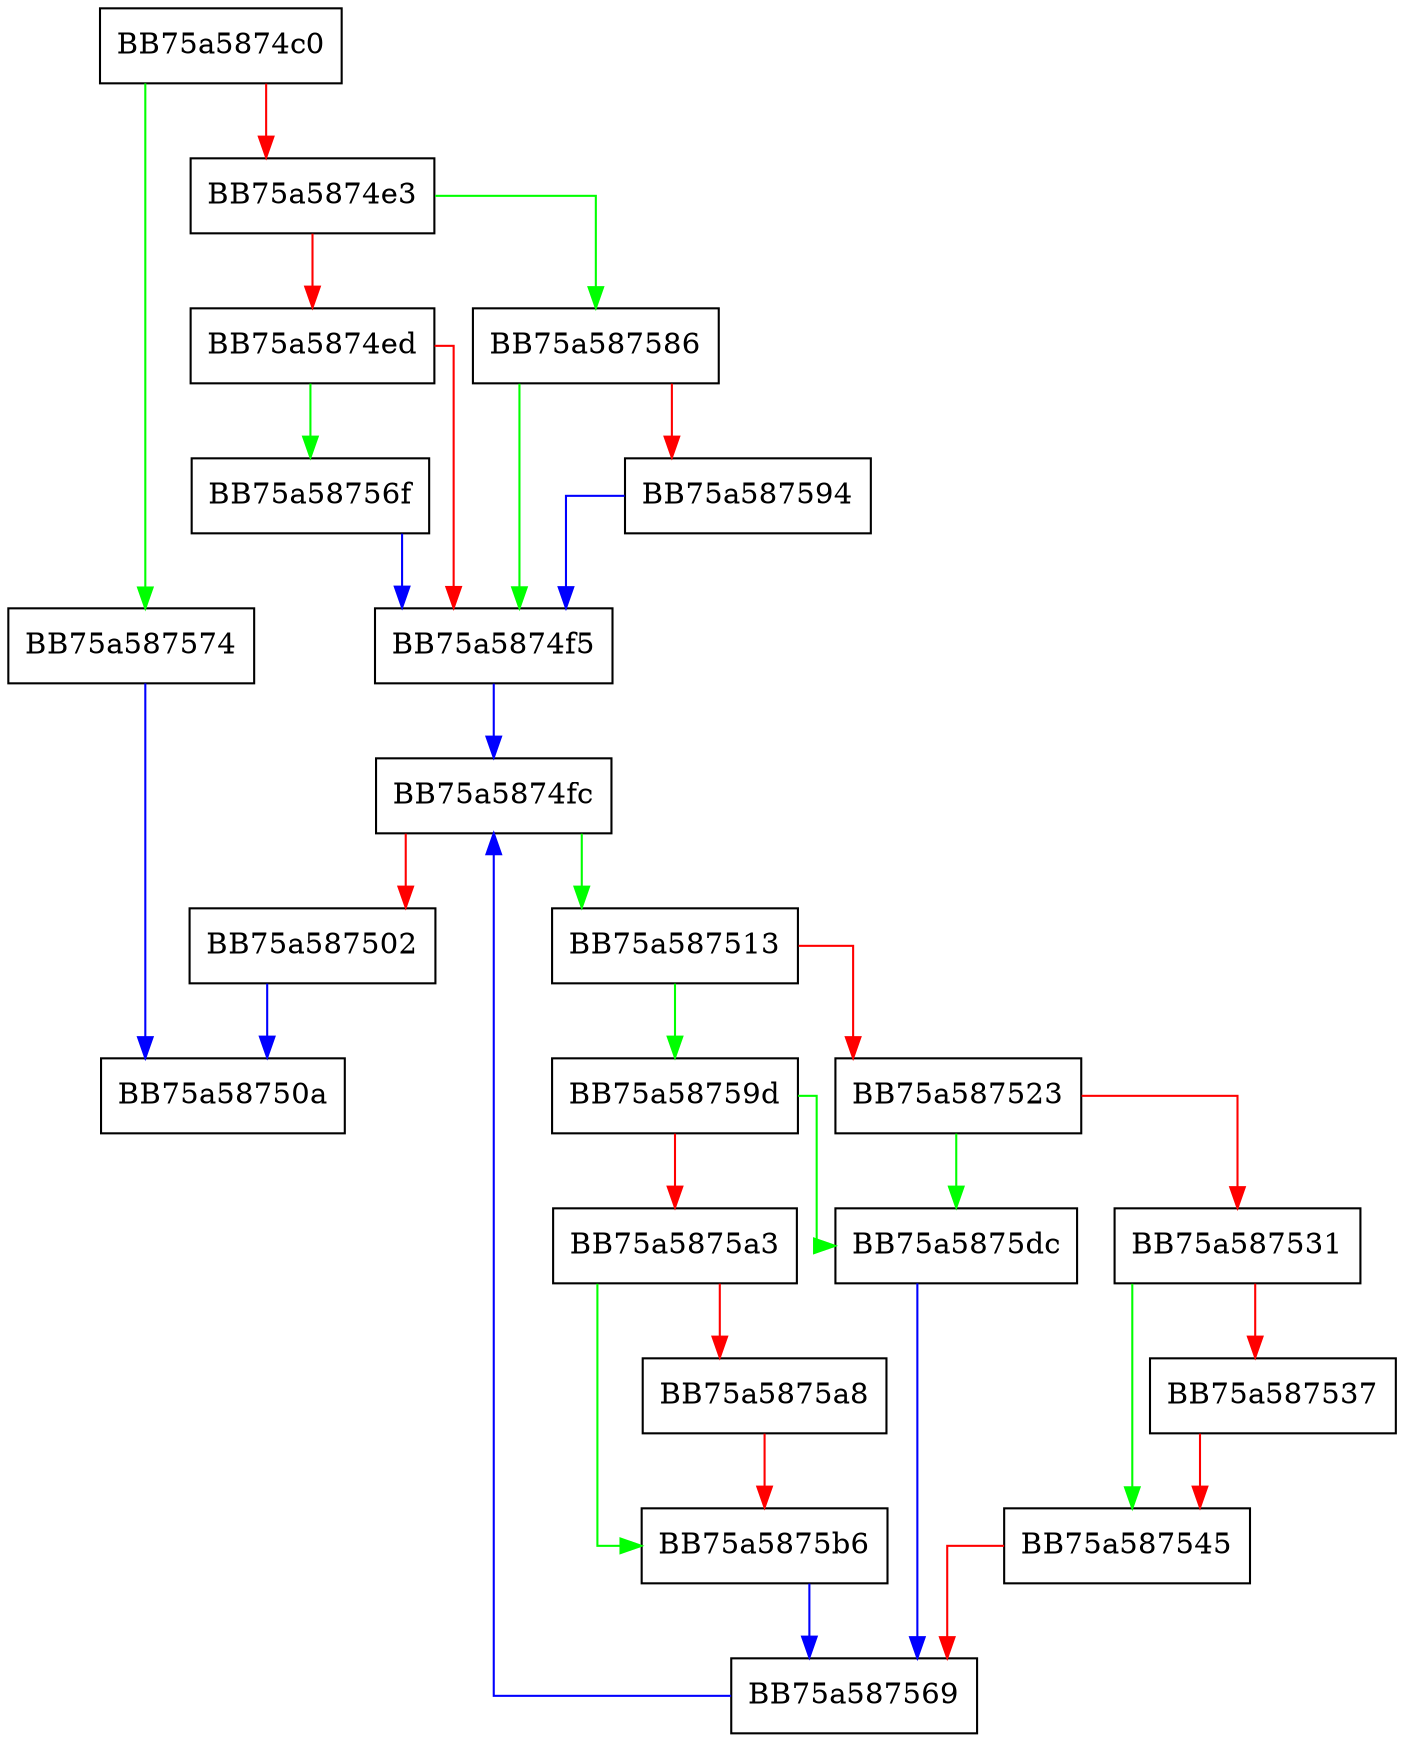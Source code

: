 digraph _Insert_node {
  node [shape="box"];
  graph [splines=ortho];
  BB75a5874c0 -> BB75a587574 [color="green"];
  BB75a5874c0 -> BB75a5874e3 [color="red"];
  BB75a5874e3 -> BB75a587586 [color="green"];
  BB75a5874e3 -> BB75a5874ed [color="red"];
  BB75a5874ed -> BB75a58756f [color="green"];
  BB75a5874ed -> BB75a5874f5 [color="red"];
  BB75a5874f5 -> BB75a5874fc [color="blue"];
  BB75a5874fc -> BB75a587513 [color="green"];
  BB75a5874fc -> BB75a587502 [color="red"];
  BB75a587502 -> BB75a58750a [color="blue"];
  BB75a587513 -> BB75a58759d [color="green"];
  BB75a587513 -> BB75a587523 [color="red"];
  BB75a587523 -> BB75a5875dc [color="green"];
  BB75a587523 -> BB75a587531 [color="red"];
  BB75a587531 -> BB75a587545 [color="green"];
  BB75a587531 -> BB75a587537 [color="red"];
  BB75a587537 -> BB75a587545 [color="red"];
  BB75a587545 -> BB75a587569 [color="red"];
  BB75a587569 -> BB75a5874fc [color="blue"];
  BB75a58756f -> BB75a5874f5 [color="blue"];
  BB75a587574 -> BB75a58750a [color="blue"];
  BB75a587586 -> BB75a5874f5 [color="green"];
  BB75a587586 -> BB75a587594 [color="red"];
  BB75a587594 -> BB75a5874f5 [color="blue"];
  BB75a58759d -> BB75a5875dc [color="green"];
  BB75a58759d -> BB75a5875a3 [color="red"];
  BB75a5875a3 -> BB75a5875b6 [color="green"];
  BB75a5875a3 -> BB75a5875a8 [color="red"];
  BB75a5875a8 -> BB75a5875b6 [color="red"];
  BB75a5875b6 -> BB75a587569 [color="blue"];
  BB75a5875dc -> BB75a587569 [color="blue"];
}